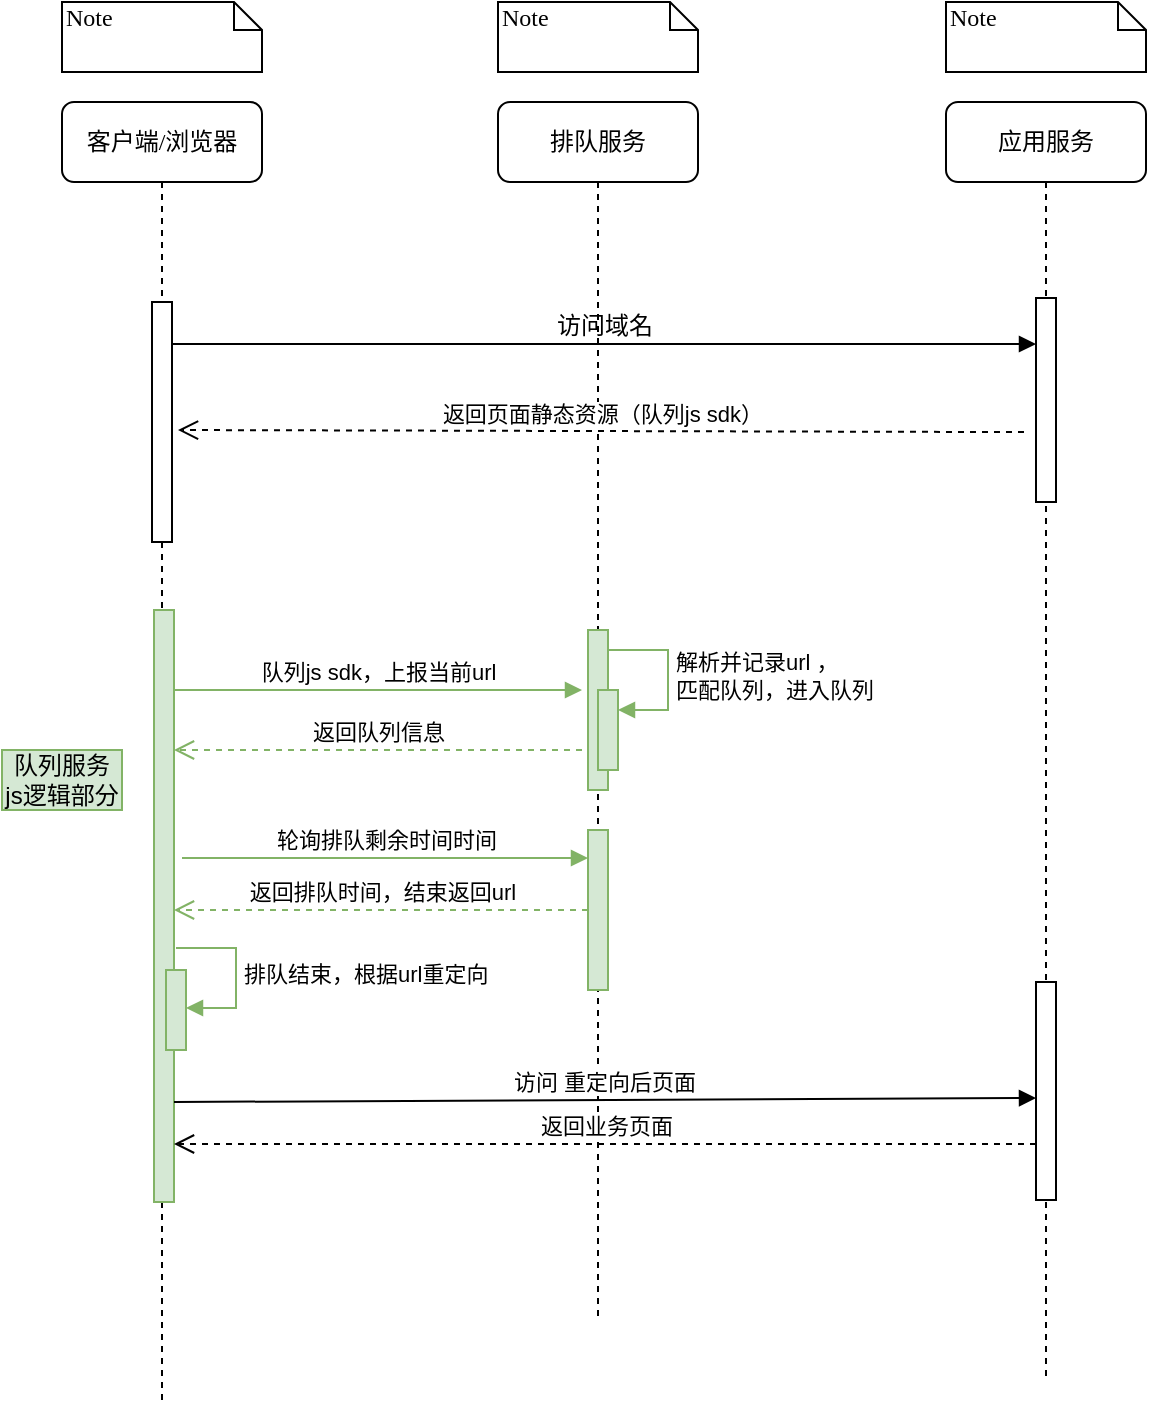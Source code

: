 <mxfile version="24.4.0" type="github">
  <diagram name="Page-1" id="13e1069c-82ec-6db2-03f1-153e76fe0fe0">
    <mxGraphModel dx="1434" dy="869" grid="1" gridSize="10" guides="1" tooltips="1" connect="1" arrows="1" fold="1" page="1" pageScale="1" pageWidth="1100" pageHeight="850" background="none" math="0" shadow="0">
      <root>
        <mxCell id="0" />
        <mxCell id="1" parent="0" />
        <mxCell id="7baba1c4bc27f4b0-2" value="排队服务" style="shape=umlLifeline;perimeter=lifelinePerimeter;whiteSpace=wrap;html=1;container=1;collapsible=0;recursiveResize=0;outlineConnect=0;rounded=1;shadow=0;comic=0;labelBackgroundColor=none;strokeWidth=1;fontFamily=Verdana;fontSize=12;align=center;" parent="1" vertex="1">
          <mxGeometry x="318" y="80" width="100" height="610" as="geometry" />
        </mxCell>
        <mxCell id="kQ5KQbVI-URMLvRePfGQ-7" value="" style="html=1;points=[[0,0,0,0,5],[0,1,0,0,-5],[1,0,0,0,5],[1,1,0,0,-5]];perimeter=orthogonalPerimeter;outlineConnect=0;targetShapes=umlLifeline;portConstraint=eastwest;newEdgeStyle={&quot;curved&quot;:0,&quot;rounded&quot;:0};fillColor=#d5e8d4;strokeColor=#82b366;" vertex="1" parent="7baba1c4bc27f4b0-2">
          <mxGeometry x="45" y="264" width="10" height="80" as="geometry" />
        </mxCell>
        <mxCell id="kQ5KQbVI-URMLvRePfGQ-17" value="" style="html=1;points=[[0,0,0,0,5],[0,1,0,0,-5],[1,0,0,0,5],[1,1,0,0,-5]];perimeter=orthogonalPerimeter;outlineConnect=0;targetShapes=umlLifeline;portConstraint=eastwest;newEdgeStyle={&quot;curved&quot;:0,&quot;rounded&quot;:0};fillColor=#d5e8d4;strokeColor=#82b366;" vertex="1" parent="7baba1c4bc27f4b0-2">
          <mxGeometry x="50" y="294" width="10" height="40" as="geometry" />
        </mxCell>
        <mxCell id="kQ5KQbVI-URMLvRePfGQ-18" value="解析并记录url ，&lt;div&gt;匹配队列，进入队列&lt;/div&gt;" style="html=1;align=left;spacingLeft=2;endArrow=block;rounded=0;edgeStyle=orthogonalEdgeStyle;curved=0;rounded=0;fillColor=#d5e8d4;strokeColor=#82b366;" edge="1" target="kQ5KQbVI-URMLvRePfGQ-17" parent="7baba1c4bc27f4b0-2">
          <mxGeometry relative="1" as="geometry">
            <mxPoint x="55" y="274" as="sourcePoint" />
            <Array as="points">
              <mxPoint x="85" y="304" />
            </Array>
          </mxGeometry>
        </mxCell>
        <mxCell id="kQ5KQbVI-URMLvRePfGQ-24" value="" style="html=1;points=[[0,0,0,0,5],[0,1,0,0,-5],[1,0,0,0,5],[1,1,0,0,-5]];perimeter=orthogonalPerimeter;outlineConnect=0;targetShapes=umlLifeline;portConstraint=eastwest;newEdgeStyle={&quot;curved&quot;:0,&quot;rounded&quot;:0};fillColor=#d5e8d4;strokeColor=#82b366;" vertex="1" parent="7baba1c4bc27f4b0-2">
          <mxGeometry x="45" y="364" width="10" height="80" as="geometry" />
        </mxCell>
        <mxCell id="7baba1c4bc27f4b0-3" value="应用服务" style="shape=umlLifeline;perimeter=lifelinePerimeter;whiteSpace=wrap;html=1;container=1;collapsible=0;recursiveResize=0;outlineConnect=0;rounded=1;shadow=0;comic=0;labelBackgroundColor=none;strokeWidth=1;fontFamily=Verdana;fontSize=12;align=center;" parent="1" vertex="1">
          <mxGeometry x="542" y="80" width="100" height="638" as="geometry" />
        </mxCell>
        <mxCell id="7baba1c4bc27f4b0-13" value="" style="html=1;points=[];perimeter=orthogonalPerimeter;rounded=0;shadow=0;comic=0;labelBackgroundColor=none;strokeWidth=1;fontFamily=Verdana;fontSize=12;align=center;" parent="7baba1c4bc27f4b0-3" vertex="1">
          <mxGeometry x="45" y="98" width="10" height="102" as="geometry" />
        </mxCell>
        <mxCell id="7baba1c4bc27f4b0-8" value="客户端/浏览器" style="shape=umlLifeline;perimeter=lifelinePerimeter;whiteSpace=wrap;html=1;container=1;collapsible=0;recursiveResize=0;outlineConnect=0;rounded=1;shadow=0;comic=0;labelBackgroundColor=none;strokeWidth=1;fontFamily=Verdana;fontSize=12;align=center;" parent="1" vertex="1">
          <mxGeometry x="100" y="80" width="100" height="650" as="geometry" />
        </mxCell>
        <mxCell id="7baba1c4bc27f4b0-9" value="" style="html=1;points=[];perimeter=orthogonalPerimeter;rounded=0;shadow=0;comic=0;labelBackgroundColor=none;strokeWidth=1;fontFamily=Verdana;fontSize=12;align=center;" parent="7baba1c4bc27f4b0-8" vertex="1">
          <mxGeometry x="45" y="100" width="10" height="120" as="geometry" />
        </mxCell>
        <mxCell id="kQ5KQbVI-URMLvRePfGQ-12" value="" style="html=1;points=[[0,0,0,0,5],[0,1,0,0,-5],[1,0,0,0,5],[1,1,0,0,-5]];perimeter=orthogonalPerimeter;outlineConnect=0;targetShapes=umlLifeline;portConstraint=eastwest;newEdgeStyle={&quot;curved&quot;:0,&quot;rounded&quot;:0};fillColor=#d5e8d4;strokeColor=#82b366;" vertex="1" parent="7baba1c4bc27f4b0-8">
          <mxGeometry x="46" y="254" width="10" height="296" as="geometry" />
        </mxCell>
        <mxCell id="kQ5KQbVI-URMLvRePfGQ-33" value="" style="html=1;points=[[0,0,0,0,5],[0,1,0,0,-5],[1,0,0,0,5],[1,1,0,0,-5]];perimeter=orthogonalPerimeter;outlineConnect=0;targetShapes=umlLifeline;portConstraint=eastwest;newEdgeStyle={&quot;curved&quot;:0,&quot;rounded&quot;:0};fillColor=#d5e8d4;strokeColor=#82b366;" vertex="1" parent="7baba1c4bc27f4b0-8">
          <mxGeometry x="52" y="434" width="10" height="40" as="geometry" />
        </mxCell>
        <mxCell id="kQ5KQbVI-URMLvRePfGQ-34" value="排队结束，根据url重定向" style="html=1;align=left;spacingLeft=2;endArrow=block;rounded=0;edgeStyle=orthogonalEdgeStyle;curved=0;rounded=0;fillColor=#d5e8d4;strokeColor=#82b366;" edge="1" parent="7baba1c4bc27f4b0-8">
          <mxGeometry relative="1" as="geometry">
            <mxPoint x="57" y="423" as="sourcePoint" />
            <Array as="points">
              <mxPoint x="87" y="453" />
            </Array>
            <mxPoint x="62" y="453" as="targetPoint" />
          </mxGeometry>
        </mxCell>
        <mxCell id="7baba1c4bc27f4b0-14" value="访问域名" style="html=1;verticalAlign=bottom;endArrow=block;entryX=0;entryY=0;labelBackgroundColor=none;fontFamily=Verdana;fontSize=12;edgeStyle=elbowEdgeStyle;elbow=vertical;" parent="1" edge="1">
          <mxGeometry relative="1" as="geometry">
            <mxPoint x="155" y="201" as="sourcePoint" />
            <mxPoint x="587" y="201.0" as="targetPoint" />
          </mxGeometry>
        </mxCell>
        <mxCell id="7baba1c4bc27f4b0-40" value="Note" style="shape=note;whiteSpace=wrap;html=1;size=14;verticalAlign=top;align=left;spacingTop=-6;rounded=0;shadow=0;comic=0;labelBackgroundColor=none;strokeWidth=1;fontFamily=Verdana;fontSize=12" parent="1" vertex="1">
          <mxGeometry x="100" y="30" width="100" height="35" as="geometry" />
        </mxCell>
        <mxCell id="7baba1c4bc27f4b0-41" value="Note" style="shape=note;whiteSpace=wrap;html=1;size=14;verticalAlign=top;align=left;spacingTop=-6;rounded=0;shadow=0;comic=0;labelBackgroundColor=none;strokeWidth=1;fontFamily=Verdana;fontSize=12" parent="1" vertex="1">
          <mxGeometry x="318" y="30" width="100" height="35" as="geometry" />
        </mxCell>
        <mxCell id="7baba1c4bc27f4b0-42" value="Note" style="shape=note;whiteSpace=wrap;html=1;size=14;verticalAlign=top;align=left;spacingTop=-6;rounded=0;shadow=0;comic=0;labelBackgroundColor=none;strokeWidth=1;fontFamily=Verdana;fontSize=12" parent="1" vertex="1">
          <mxGeometry x="542" y="30" width="100" height="35" as="geometry" />
        </mxCell>
        <mxCell id="kQ5KQbVI-URMLvRePfGQ-13" value="队列js sdk，上报当前url" style="html=1;verticalAlign=bottom;endArrow=block;curved=0;rounded=0;fillColor=#d5e8d4;strokeColor=#82b366;" edge="1" parent="1" source="kQ5KQbVI-URMLvRePfGQ-12">
          <mxGeometry width="80" relative="1" as="geometry">
            <mxPoint x="550" y="374" as="sourcePoint" />
            <mxPoint x="360" y="374" as="targetPoint" />
          </mxGeometry>
        </mxCell>
        <mxCell id="kQ5KQbVI-URMLvRePfGQ-19" value="返回队列信息" style="html=1;verticalAlign=bottom;endArrow=open;dashed=1;endSize=8;curved=0;rounded=0;fillColor=#d5e8d4;strokeColor=#82b366;" edge="1" parent="1" target="kQ5KQbVI-URMLvRePfGQ-12">
          <mxGeometry relative="1" as="geometry">
            <mxPoint x="360" y="404" as="sourcePoint" />
            <mxPoint x="550" y="374" as="targetPoint" />
          </mxGeometry>
        </mxCell>
        <mxCell id="kQ5KQbVI-URMLvRePfGQ-29" value="轮询排队剩余时间时间" style="html=1;verticalAlign=bottom;endArrow=block;curved=0;rounded=0;fillColor=#d5e8d4;strokeColor=#82b366;" edge="1" parent="1">
          <mxGeometry width="80" relative="1" as="geometry">
            <mxPoint x="160" y="458" as="sourcePoint" />
            <mxPoint x="363" y="458" as="targetPoint" />
          </mxGeometry>
        </mxCell>
        <mxCell id="kQ5KQbVI-URMLvRePfGQ-30" value="返回排队时间，结束返回url" style="html=1;verticalAlign=bottom;endArrow=open;dashed=1;endSize=8;curved=0;rounded=0;fillColor=#d5e8d4;strokeColor=#82b366;" edge="1" parent="1" source="kQ5KQbVI-URMLvRePfGQ-24" target="kQ5KQbVI-URMLvRePfGQ-12">
          <mxGeometry relative="1" as="geometry">
            <mxPoint x="630" y="374" as="sourcePoint" />
            <mxPoint x="550" y="374" as="targetPoint" />
          </mxGeometry>
        </mxCell>
        <mxCell id="kQ5KQbVI-URMLvRePfGQ-32" value="队列服务 js逻辑部分" style="text;html=1;align=center;verticalAlign=middle;whiteSpace=wrap;rounded=0;fillColor=#d5e8d4;strokeColor=#82b366;" vertex="1" parent="1">
          <mxGeometry x="70" y="404" width="60" height="30" as="geometry" />
        </mxCell>
        <mxCell id="kQ5KQbVI-URMLvRePfGQ-35" value="返回页面静态资源（队列js sdk）" style="html=1;verticalAlign=bottom;endArrow=open;dashed=1;endSize=8;curved=0;rounded=0;entryX=1.3;entryY=0.181;entryDx=0;entryDy=0;entryPerimeter=0;exitX=-0.6;exitY=0.471;exitDx=0;exitDy=0;exitPerimeter=0;" edge="1" parent="1">
          <mxGeometry relative="1" as="geometry">
            <mxPoint x="581" y="245.042" as="sourcePoint" />
            <mxPoint x="158" y="244.01" as="targetPoint" />
          </mxGeometry>
        </mxCell>
        <mxCell id="kQ5KQbVI-URMLvRePfGQ-37" value="访问 重定向后页面" style="html=1;verticalAlign=bottom;endArrow=block;curved=0;rounded=0;exitX=1;exitY=1;exitDx=0;exitDy=-5;exitPerimeter=0;" edge="1" parent="1">
          <mxGeometry width="80" relative="1" as="geometry">
            <mxPoint x="156" y="580" as="sourcePoint" />
            <mxPoint x="587" y="578" as="targetPoint" />
          </mxGeometry>
        </mxCell>
        <mxCell id="kQ5KQbVI-URMLvRePfGQ-38" value="返回业务页面" style="html=1;verticalAlign=bottom;endArrow=open;dashed=1;endSize=8;curved=0;rounded=0;exitX=0;exitY=1;exitDx=0;exitDy=-5;exitPerimeter=0;" edge="1" parent="1">
          <mxGeometry relative="1" as="geometry">
            <mxPoint x="587" y="601" as="sourcePoint" />
            <mxPoint x="156" y="601" as="targetPoint" />
          </mxGeometry>
        </mxCell>
        <mxCell id="kQ5KQbVI-URMLvRePfGQ-36" value="" style="html=1;points=[[0,0,0,0,5],[0,1,0,0,-5],[1,0,0,0,5],[1,1,0,0,-5]];perimeter=orthogonalPerimeter;outlineConnect=0;targetShapes=umlLifeline;portConstraint=eastwest;newEdgeStyle={&quot;curved&quot;:0,&quot;rounded&quot;:0};" vertex="1" parent="1">
          <mxGeometry x="587" y="520" width="10" height="109" as="geometry" />
        </mxCell>
      </root>
    </mxGraphModel>
  </diagram>
</mxfile>
